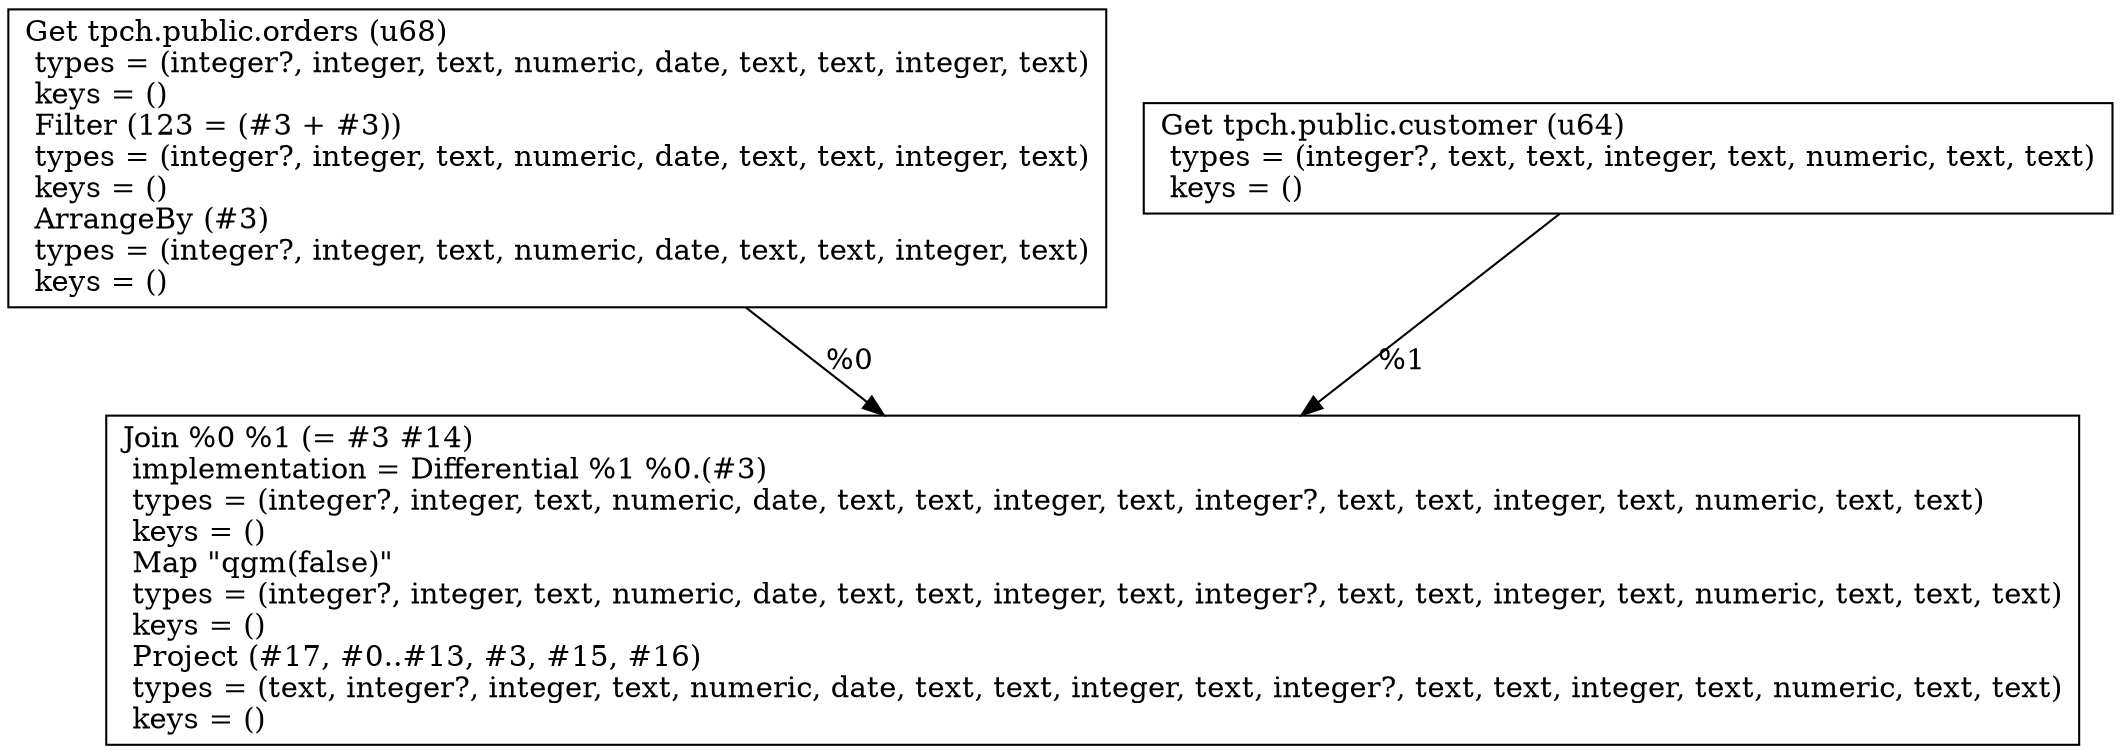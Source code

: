 digraph G {
    node0 [shape = record, label=" Get tpch.public.orders (u68)\l  types = (integer?, integer, text, numeric, date, text, text, integer, text)\l  keys = ()\l Filter (123 = (#3 + #3))\l  types = (integer?, integer, text, numeric, date, text, text, integer, text)\l  keys = ()\l ArrangeBy (#3)\l  types = (integer?, integer, text, numeric, date, text, text, integer, text)\l  keys = ()\l"]
    node1 [shape = record, label=" Get tpch.public.customer (u64)\l  types = (integer?, text, text, integer, text, numeric, text, text)\l  keys = ()\l"]
    node2 [shape = record, label=" Join %0 %1 (= #3 #14)\l  implementation = Differential %1 %0.(#3)\l  types = (integer?, integer, text, numeric, date, text, text, integer, text, integer?, text, text, integer, text, numeric, text, text)\l  keys = ()\l Map \"qgm(false)\"\l  types = (integer?, integer, text, numeric, date, text, text, integer, text, integer?, text, text, integer, text, numeric, text, text, text)\l  keys = ()\l Project (#17, #0..#13, #3, #15, #16)\l  types = (text, integer?, integer, text, numeric, date, text, text, integer, text, integer?, text, text, integer, text, numeric, text, text)\l  keys = ()\l"]
    node1 -> node2 [label = "%1\l"]
    node0 -> node2 [label = "%0\l"]
}
